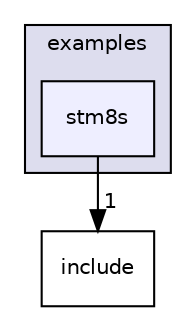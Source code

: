 digraph "examples/stm8s" {
  compound=true
  node [ fontsize="10", fontname="Helvetica"];
  edge [ labelfontsize="10", labelfontname="Helvetica"];
  subgraph clusterdir_d28a4824dc47e487b107a5db32ef43c4 {
    graph [ bgcolor="#ddddee", pencolor="black", label="examples" fontname="Helvetica", fontsize="10", URL="dir_d28a4824dc47e487b107a5db32ef43c4.html"]
  dir_12f2e0885829b7125c65db210838c9d3 [shape=box, label="stm8s", style="filled", fillcolor="#eeeeff", pencolor="black", URL="dir_12f2e0885829b7125c65db210838c9d3.html"];
  }
  dir_d44c64559bbebec7f509842c48db8b23 [shape=box label="include" URL="dir_d44c64559bbebec7f509842c48db8b23.html"];
  dir_12f2e0885829b7125c65db210838c9d3->dir_d44c64559bbebec7f509842c48db8b23 [headlabel="1", labeldistance=1.5 headhref="dir_000003_000004.html"];
}
